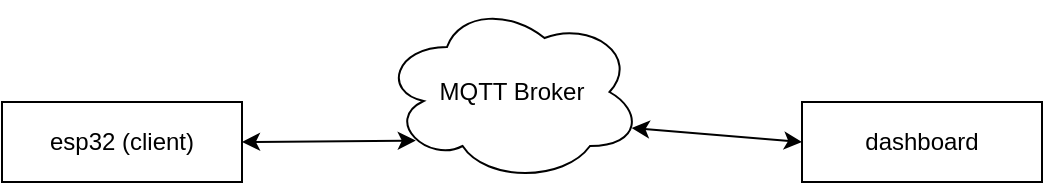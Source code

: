<mxfile version="27.1.4">
  <diagram name="Page-1" id="12vidbtPOg-5pOyO25CC">
    <mxGraphModel dx="827" dy="467" grid="1" gridSize="10" guides="1" tooltips="1" connect="1" arrows="1" fold="1" page="0" pageScale="1" pageWidth="850" pageHeight="1100" math="0" shadow="0">
      <root>
        <mxCell id="0" />
        <mxCell id="1" parent="0" />
        <mxCell id="mjhWpxWzCwrYWOjAiBO5-2" value="MQTT Broker" style="ellipse;shape=cloud;whiteSpace=wrap;html=1;" parent="1" vertex="1">
          <mxGeometry x="270" y="230" width="130" height="90" as="geometry" />
        </mxCell>
        <mxCell id="mjhWpxWzCwrYWOjAiBO5-3" value="esp32 (client)" style="rounded=0;whiteSpace=wrap;html=1;" parent="1" vertex="1">
          <mxGeometry x="80" y="280" width="120" height="40" as="geometry" />
        </mxCell>
        <mxCell id="mjhWpxWzCwrYWOjAiBO5-5" value="dashboard" style="rounded=0;whiteSpace=wrap;html=1;" parent="1" vertex="1">
          <mxGeometry x="480" y="280" width="120" height="40" as="geometry" />
        </mxCell>
        <mxCell id="mjhWpxWzCwrYWOjAiBO5-6" value="" style="endArrow=classic;startArrow=classic;html=1;rounded=0;exitX=1;exitY=0.5;exitDx=0;exitDy=0;entryX=0.13;entryY=0.77;entryDx=0;entryDy=0;entryPerimeter=0;" parent="1" source="mjhWpxWzCwrYWOjAiBO5-3" target="mjhWpxWzCwrYWOjAiBO5-2" edge="1">
          <mxGeometry width="50" height="50" relative="1" as="geometry">
            <mxPoint x="210" y="250" as="sourcePoint" />
            <mxPoint x="260" y="200" as="targetPoint" />
          </mxGeometry>
        </mxCell>
        <mxCell id="mjhWpxWzCwrYWOjAiBO5-8" value="" style="endArrow=classic;startArrow=classic;html=1;rounded=0;exitX=0.96;exitY=0.7;exitDx=0;exitDy=0;exitPerimeter=0;entryX=0;entryY=0.5;entryDx=0;entryDy=0;" parent="1" source="mjhWpxWzCwrYWOjAiBO5-2" target="mjhWpxWzCwrYWOjAiBO5-5" edge="1">
          <mxGeometry width="50" height="50" relative="1" as="geometry">
            <mxPoint x="410" y="280" as="sourcePoint" />
            <mxPoint x="460" y="230" as="targetPoint" />
          </mxGeometry>
        </mxCell>
      </root>
    </mxGraphModel>
  </diagram>
</mxfile>
